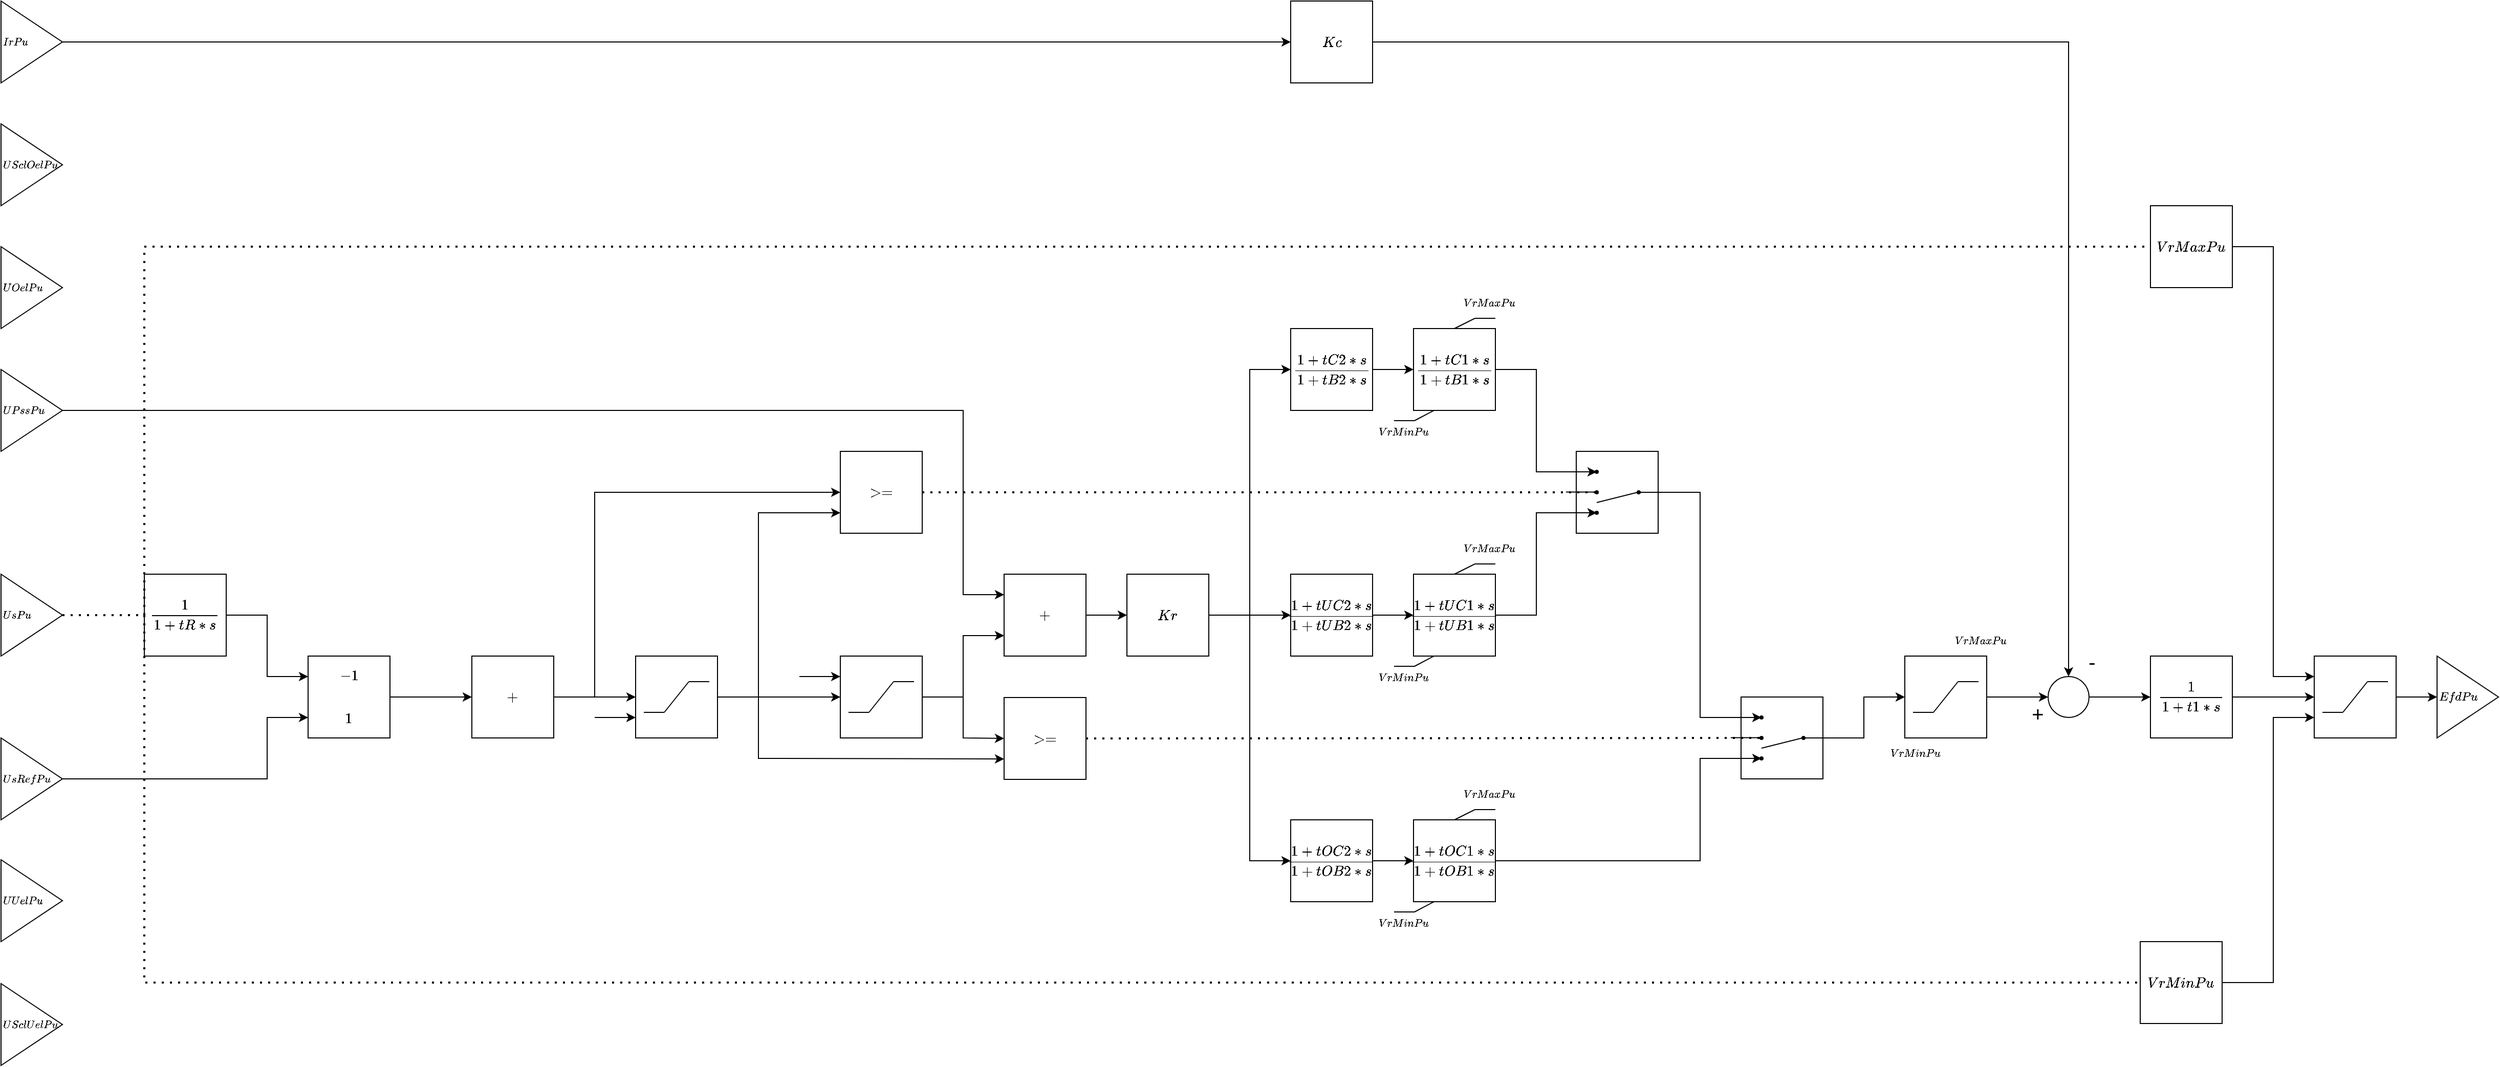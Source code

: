 <mxfile version="24.1.0" type="device">
  <diagram name="Page-1" id="-cMVqA2Gkwa5aGeDibPs">
    <mxGraphModel dx="3385" dy="2900" grid="1" gridSize="10" guides="1" tooltips="1" connect="1" arrows="1" fold="1" page="0" pageScale="1" pageWidth="413" pageHeight="583" math="1" shadow="0">
      <root>
        <mxCell id="0" />
        <mxCell id="1" parent="0" />
        <mxCell id="GCO7xrDp6TmdYOZJOnFd-1" value="&lt;font style=&quot;font-size: 9px;&quot;&gt;$$UOelPu$$&lt;/font&gt;" style="triangle;whiteSpace=wrap;html=1;align=left;" parent="1" vertex="1">
          <mxGeometry x="-300" y="-280" width="60" height="80" as="geometry" />
        </mxCell>
        <mxCell id="GCO7xrDp6TmdYOZJOnFd-2" value="&lt;font style=&quot;font-size: 9px;&quot;&gt;$$UsPu$$&lt;/font&gt;" style="triangle;whiteSpace=wrap;html=1;align=left;" parent="1" vertex="1">
          <mxGeometry x="-300" y="40" width="60" height="80" as="geometry" />
        </mxCell>
        <mxCell id="eN8Zq5XajQ-hrPbZrUXH-5" style="edgeStyle=orthogonalEdgeStyle;rounded=0;orthogonalLoop=1;jettySize=auto;html=1;exitX=1;exitY=0.5;exitDx=0;exitDy=0;entryX=0;entryY=0.75;entryDx=0;entryDy=0;" parent="1" source="GCO7xrDp6TmdYOZJOnFd-3" target="GCO7xrDp6TmdYOZJOnFd-4" edge="1">
          <mxGeometry relative="1" as="geometry">
            <Array as="points">
              <mxPoint x="-40" y="240" />
              <mxPoint x="-40" y="180" />
            </Array>
          </mxGeometry>
        </mxCell>
        <mxCell id="GCO7xrDp6TmdYOZJOnFd-3" value="&lt;font style=&quot;font-size: 9px;&quot;&gt;$$UsRefPu$$&lt;/font&gt;" style="triangle;whiteSpace=wrap;html=1;align=left;" parent="1" vertex="1">
          <mxGeometry x="-300" y="200" width="60" height="80" as="geometry" />
        </mxCell>
        <mxCell id="eN8Zq5XajQ-hrPbZrUXH-8" value="" style="edgeStyle=orthogonalEdgeStyle;rounded=0;orthogonalLoop=1;jettySize=auto;html=1;" parent="1" source="GCO7xrDp6TmdYOZJOnFd-4" target="GCO7xrDp6TmdYOZJOnFd-120" edge="1">
          <mxGeometry relative="1" as="geometry" />
        </mxCell>
        <mxCell id="GCO7xrDp6TmdYOZJOnFd-4" value="&lt;table&gt;&lt;tbody&gt;&lt;tr&gt;&lt;td&gt;$$-1$$&lt;/td&gt;&lt;/tr&gt;&lt;tr&gt;&lt;td&gt;$$1$$&lt;/td&gt;&lt;/tr&gt;&lt;/tbody&gt;&lt;/table&gt;" style="whiteSpace=wrap;html=1;aspect=fixed;" parent="1" vertex="1">
          <mxGeometry y="120" width="80" height="80" as="geometry" />
        </mxCell>
        <mxCell id="GCO7xrDp6TmdYOZJOnFd-127" style="edgeStyle=orthogonalEdgeStyle;rounded=0;orthogonalLoop=1;jettySize=auto;html=1;exitX=0.5;exitY=1;exitDx=0;exitDy=0;" parent="1" source="GCO7xrDp6TmdYOZJOnFd-99" edge="1">
          <mxGeometry relative="1" as="geometry">
            <mxPoint x="1120.2" y="-129.8" as="targetPoint" />
          </mxGeometry>
        </mxCell>
        <mxCell id="GCO7xrDp6TmdYOZJOnFd-99" value="$$\frac{1+tC1*s}{1+tB1*s}$$" style="rounded=0;whiteSpace=wrap;html=1;" parent="1" vertex="1">
          <mxGeometry x="1080" y="-200" width="80" height="80" as="geometry" />
        </mxCell>
        <mxCell id="GCO7xrDp6TmdYOZJOnFd-110" value="" style="endArrow=none;html=1;exitX=0.5;exitY=0;exitDx=0;exitDy=0;" parent="1" source="GCO7xrDp6TmdYOZJOnFd-99" edge="1">
          <mxGeometry width="50" height="50" relative="1" as="geometry">
            <mxPoint x="1120" y="-190" as="sourcePoint" />
            <mxPoint x="1140" y="-210" as="targetPoint" />
          </mxGeometry>
        </mxCell>
        <mxCell id="GCO7xrDp6TmdYOZJOnFd-111" value="" style="endArrow=none;html=1;" parent="1" edge="1">
          <mxGeometry width="50" height="50" relative="1" as="geometry">
            <mxPoint x="1140" y="-210" as="sourcePoint" />
            <mxPoint x="1160" y="-210" as="targetPoint" />
          </mxGeometry>
        </mxCell>
        <mxCell id="GCO7xrDp6TmdYOZJOnFd-112" value="&lt;font style=&quot;font-size: 9px;&quot;&gt;$$VrMaxPu$$&lt;/font&gt;" style="text;html=1;strokeColor=none;fillColor=none;align=center;verticalAlign=middle;whiteSpace=wrap;rounded=0;fontSize=15;" parent="1" vertex="1">
          <mxGeometry x="1124" y="-240" width="60" height="30" as="geometry" />
        </mxCell>
        <mxCell id="GCO7xrDp6TmdYOZJOnFd-113" value="" style="endArrow=none;html=1;" parent="1" edge="1">
          <mxGeometry width="50" height="50" relative="1" as="geometry">
            <mxPoint x="1081" y="-110" as="sourcePoint" />
            <mxPoint x="1061" y="-110" as="targetPoint" />
          </mxGeometry>
        </mxCell>
        <mxCell id="GCO7xrDp6TmdYOZJOnFd-114" value="&lt;font style=&quot;font-size: 9px;&quot;&gt;$$VrMinPu$$&lt;/font&gt;" style="text;html=1;strokeColor=none;fillColor=none;align=center;verticalAlign=middle;whiteSpace=wrap;rounded=0;fontSize=15;" parent="1" vertex="1">
          <mxGeometry x="1040" y="-114" width="60" height="30" as="geometry" />
        </mxCell>
        <mxCell id="GCO7xrDp6TmdYOZJOnFd-115" value="" style="endArrow=none;html=1;exitX=0.5;exitY=0;exitDx=0;exitDy=0;entryX=0.25;entryY=1;entryDx=0;entryDy=0;" parent="1" target="GCO7xrDp6TmdYOZJOnFd-99" edge="1">
          <mxGeometry width="50" height="50" relative="1" as="geometry">
            <mxPoint x="1081" y="-110" as="sourcePoint" />
            <mxPoint x="1101" y="-130" as="targetPoint" />
          </mxGeometry>
        </mxCell>
        <mxCell id="RFu0Am9u5nQgDgnjEsIO-2" value="" style="edgeStyle=orthogonalEdgeStyle;rounded=0;orthogonalLoop=1;jettySize=auto;html=1;" edge="1" parent="1" source="GCO7xrDp6TmdYOZJOnFd-120" target="hHR6AVDcYujb22-yYQ_T-5">
          <mxGeometry relative="1" as="geometry" />
        </mxCell>
        <mxCell id="GCO7xrDp6TmdYOZJOnFd-120" value="&lt;table style=&quot;&quot;&gt;&lt;tbody&gt;&lt;tr&gt;&lt;td&gt;&lt;font style=&quot;font-size: 12px;&quot;&gt;$$+$$&lt;/font&gt;&lt;/td&gt;&lt;/tr&gt;&lt;/tbody&gt;&lt;/table&gt;" style="whiteSpace=wrap;html=1;aspect=fixed;" parent="1" vertex="1">
          <mxGeometry x="160" y="120" width="80" height="80" as="geometry" />
        </mxCell>
        <mxCell id="pcb0Rrb9AqgbB0oOaPCg-23" value="&lt;font style=&quot;font-size: 10px;&quot;&gt;$$EfdPu$$&lt;/font&gt;" style="triangle;whiteSpace=wrap;html=1;align=left;" parent="1" vertex="1">
          <mxGeometry x="2080" y="120" width="60" height="80" as="geometry" />
        </mxCell>
        <mxCell id="eN8Zq5XajQ-hrPbZrUXH-3" value="$$\frac{1}{1+tR*s}$$" style="whiteSpace=wrap;html=1;aspect=fixed;" parent="1" vertex="1">
          <mxGeometry x="-160" y="40" width="80" height="80" as="geometry" />
        </mxCell>
        <mxCell id="eN8Zq5XajQ-hrPbZrUXH-10" value="&lt;font style=&quot;font-size: 9px;&quot;&gt;$$UUelPu$$&lt;/font&gt;" style="triangle;whiteSpace=wrap;html=1;align=left;" parent="1" vertex="1">
          <mxGeometry x="-300" y="319" width="60" height="80" as="geometry" />
        </mxCell>
        <mxCell id="eN8Zq5XajQ-hrPbZrUXH-11" value="&lt;font style=&quot;font-size: 9px;&quot;&gt;$$UPssPu$$&lt;/font&gt;" style="triangle;whiteSpace=wrap;html=1;align=left;" parent="1" vertex="1">
          <mxGeometry x="-300" y="-160" width="60" height="80" as="geometry" />
        </mxCell>
        <mxCell id="RFu0Am9u5nQgDgnjEsIO-71" style="edgeStyle=orthogonalEdgeStyle;rounded=0;orthogonalLoop=1;jettySize=auto;html=1;exitX=1;exitY=0.5;exitDx=0;exitDy=0;entryX=0;entryY=0.5;entryDx=0;entryDy=0;" edge="1" parent="1" source="eN8Zq5XajQ-hrPbZrUXH-25" target="RFu0Am9u5nQgDgnjEsIO-1">
          <mxGeometry relative="1" as="geometry">
            <mxPoint x="1770" y="160" as="targetPoint" />
          </mxGeometry>
        </mxCell>
        <mxCell id="eN8Zq5XajQ-hrPbZrUXH-25" value="" style="ellipse;whiteSpace=wrap;html=1;aspect=fixed;" parent="1" vertex="1">
          <mxGeometry x="1700" y="140" width="40" height="40" as="geometry" />
        </mxCell>
        <mxCell id="eN8Zq5XajQ-hrPbZrUXH-26" value="+" style="text;html=1;strokeColor=none;fillColor=none;align=center;verticalAlign=middle;whiteSpace=wrap;rounded=0;fontSize=20;" parent="1" vertex="1">
          <mxGeometry x="1660" y="160.5" width="60" height="31" as="geometry" />
        </mxCell>
        <mxCell id="eN8Zq5XajQ-hrPbZrUXH-27" value="-" style="text;html=1;strokeColor=none;fillColor=none;align=center;verticalAlign=middle;whiteSpace=wrap;rounded=0;fontSize=20;" parent="1" vertex="1">
          <mxGeometry x="1713" y="110" width="60" height="30" as="geometry" />
        </mxCell>
        <mxCell id="t_mE9f2brvJdx7QCc9mF-1" value="" style="endArrow=classic;html=1;rounded=0;exitX=1;exitY=0.5;exitDx=0;exitDy=0;entryX=0;entryY=0.25;entryDx=0;entryDy=0;" parent="1" source="eN8Zq5XajQ-hrPbZrUXH-3" target="GCO7xrDp6TmdYOZJOnFd-4" edge="1">
          <mxGeometry width="50" height="50" relative="1" as="geometry">
            <mxPoint x="-50" y="80" as="sourcePoint" />
            <mxPoint y="30" as="targetPoint" />
            <Array as="points">
              <mxPoint x="-40" y="80" />
              <mxPoint x="-40" y="140" />
            </Array>
          </mxGeometry>
        </mxCell>
        <mxCell id="RFu0Am9u5nQgDgnjEsIO-9" value="" style="edgeStyle=orthogonalEdgeStyle;rounded=0;orthogonalLoop=1;jettySize=auto;html=1;" edge="1" parent="1" source="hHR6AVDcYujb22-yYQ_T-5" target="RFu0Am9u5nQgDgnjEsIO-3">
          <mxGeometry relative="1" as="geometry" />
        </mxCell>
        <mxCell id="hHR6AVDcYujb22-yYQ_T-5" value="" style="whiteSpace=wrap;html=1;aspect=fixed;" parent="1" vertex="1">
          <mxGeometry x="320" y="120" width="80" height="80" as="geometry" />
        </mxCell>
        <mxCell id="hHR6AVDcYujb22-yYQ_T-7" value="" style="endArrow=none;html=1;" parent="1" edge="1">
          <mxGeometry width="50" height="50" relative="1" as="geometry">
            <mxPoint x="348" y="175" as="sourcePoint" />
            <mxPoint x="372" y="145" as="targetPoint" />
          </mxGeometry>
        </mxCell>
        <mxCell id="hHR6AVDcYujb22-yYQ_T-8" value="" style="endArrow=none;html=1;" parent="1" edge="1">
          <mxGeometry width="50" height="50" relative="1" as="geometry">
            <mxPoint x="372" y="145" as="sourcePoint" />
            <mxPoint x="392" y="145" as="targetPoint" />
          </mxGeometry>
        </mxCell>
        <mxCell id="hHR6AVDcYujb22-yYQ_T-9" value="" style="endArrow=none;html=1;" parent="1" edge="1">
          <mxGeometry width="50" height="50" relative="1" as="geometry">
            <mxPoint x="348" y="175" as="sourcePoint" />
            <mxPoint x="328" y="175" as="targetPoint" />
          </mxGeometry>
        </mxCell>
        <mxCell id="hHR6AVDcYujb22-yYQ_T-10" value="" style="endArrow=classic;html=1;entryX=0;entryY=0.5;entryDx=0;entryDy=0;" parent="1" edge="1">
          <mxGeometry width="50" height="50" relative="1" as="geometry">
            <mxPoint x="280" y="180" as="sourcePoint" />
            <mxPoint x="320.0" y="180" as="targetPoint" />
          </mxGeometry>
        </mxCell>
        <mxCell id="5HqrGk9MGbXyAHrSEdPO-36" value="$$VrMaxPu$$" style="rounded=0;whiteSpace=wrap;html=1;" parent="1" vertex="1">
          <mxGeometry x="1800" y="-320" width="80" height="80" as="geometry" />
        </mxCell>
        <mxCell id="yuVk0EhnXVRBRO2mFo1Z-7" value="&lt;font style=&quot;font-size: 9px;&quot;&gt;$$IrPu$$&lt;/font&gt;" style="triangle;whiteSpace=wrap;html=1;align=left;" parent="1" vertex="1">
          <mxGeometry x="-300" y="-520" width="60" height="80" as="geometry" />
        </mxCell>
        <mxCell id="Ko5TodTb07DRkb56tdF9-3" value="" style="whiteSpace=wrap;html=1;aspect=fixed;" parent="1" vertex="1">
          <mxGeometry x="1560" y="120" width="80" height="80" as="geometry" />
        </mxCell>
        <mxCell id="Ko5TodTb07DRkb56tdF9-4" value="" style="endArrow=none;html=1;" parent="1" edge="1">
          <mxGeometry width="50" height="50" relative="1" as="geometry">
            <mxPoint x="1588" y="175" as="sourcePoint" />
            <mxPoint x="1612" y="145" as="targetPoint" />
          </mxGeometry>
        </mxCell>
        <mxCell id="Ko5TodTb07DRkb56tdF9-5" value="" style="endArrow=none;html=1;" parent="1" edge="1">
          <mxGeometry width="50" height="50" relative="1" as="geometry">
            <mxPoint x="1612" y="145" as="sourcePoint" />
            <mxPoint x="1632" y="145" as="targetPoint" />
          </mxGeometry>
        </mxCell>
        <mxCell id="Ko5TodTb07DRkb56tdF9-6" value="&lt;font style=&quot;font-size: 9px;&quot;&gt;$$VrMaxPu$$&lt;/font&gt;" style="text;html=1;strokeColor=none;fillColor=none;align=center;verticalAlign=middle;whiteSpace=wrap;rounded=0;fontSize=15;" parent="1" vertex="1">
          <mxGeometry x="1604" y="90" width="60" height="30" as="geometry" />
        </mxCell>
        <mxCell id="Ko5TodTb07DRkb56tdF9-7" value="" style="endArrow=none;html=1;" parent="1" edge="1">
          <mxGeometry width="50" height="50" relative="1" as="geometry">
            <mxPoint x="1588" y="175" as="sourcePoint" />
            <mxPoint x="1568" y="175" as="targetPoint" />
          </mxGeometry>
        </mxCell>
        <mxCell id="Ko5TodTb07DRkb56tdF9-8" value="&lt;font style=&quot;font-size: 9px;&quot;&gt;$$VrMinPu$$&lt;/font&gt;" style="text;html=1;strokeColor=none;fillColor=none;align=center;verticalAlign=middle;whiteSpace=wrap;rounded=0;fontSize=15;" parent="1" vertex="1">
          <mxGeometry x="1540" y="200" width="60" height="30" as="geometry" />
        </mxCell>
        <mxCell id="Ko5TodTb07DRkb56tdF9-10" value="$$&amp;gt;=$$" style="whiteSpace=wrap;html=1;aspect=fixed;" parent="1" vertex="1">
          <mxGeometry x="520" y="-80" width="80" height="80" as="geometry" />
        </mxCell>
        <mxCell id="RFu0Am9u5nQgDgnjEsIO-60" value="" style="edgeStyle=orthogonalEdgeStyle;rounded=0;orthogonalLoop=1;jettySize=auto;html=1;" edge="1" parent="1" source="Ko5TodTb07DRkb56tdF9-11" target="GCO7xrDp6TmdYOZJOnFd-99">
          <mxGeometry relative="1" as="geometry" />
        </mxCell>
        <mxCell id="Ko5TodTb07DRkb56tdF9-11" value="$$\frac{1+tC2*s}{1+tB2*s}$$" style="whiteSpace=wrap;html=1;aspect=fixed;" parent="1" vertex="1">
          <mxGeometry x="960" y="-200" width="80" height="80" as="geometry" />
        </mxCell>
        <mxCell id="Ko5TodTb07DRkb56tdF9-25" value="" style="edgeStyle=orthogonalEdgeStyle;rounded=0;orthogonalLoop=1;jettySize=auto;html=1;" parent="1" source="Ko5TodTb07DRkb56tdF9-18" target="pcb0Rrb9AqgbB0oOaPCg-23" edge="1">
          <mxGeometry relative="1" as="geometry" />
        </mxCell>
        <mxCell id="Ko5TodTb07DRkb56tdF9-18" value="" style="whiteSpace=wrap;html=1;aspect=fixed;" parent="1" vertex="1">
          <mxGeometry x="1960" y="120" width="80" height="80" as="geometry" />
        </mxCell>
        <mxCell id="Ko5TodTb07DRkb56tdF9-19" value="" style="endArrow=none;html=1;" parent="1" edge="1">
          <mxGeometry width="50" height="50" relative="1" as="geometry">
            <mxPoint x="1988" y="175" as="sourcePoint" />
            <mxPoint x="2012" y="145" as="targetPoint" />
          </mxGeometry>
        </mxCell>
        <mxCell id="Ko5TodTb07DRkb56tdF9-20" value="" style="endArrow=none;html=1;" parent="1" edge="1">
          <mxGeometry width="50" height="50" relative="1" as="geometry">
            <mxPoint x="2012" y="145" as="sourcePoint" />
            <mxPoint x="2032" y="145" as="targetPoint" />
          </mxGeometry>
        </mxCell>
        <mxCell id="Ko5TodTb07DRkb56tdF9-21" value="" style="endArrow=none;html=1;" parent="1" edge="1">
          <mxGeometry width="50" height="50" relative="1" as="geometry">
            <mxPoint x="1988" y="175" as="sourcePoint" />
            <mxPoint x="1968" y="175" as="targetPoint" />
          </mxGeometry>
        </mxCell>
        <mxCell id="Ko5TodTb07DRkb56tdF9-36" value="$$VrMinPu$$" style="rounded=0;whiteSpace=wrap;html=1;" parent="1" vertex="1">
          <mxGeometry x="1790" y="399" width="80" height="80" as="geometry" />
        </mxCell>
        <mxCell id="Ko5TodTb07DRkb56tdF9-37" value="$$Kc$$" style="rounded=0;whiteSpace=wrap;html=1;" parent="1" vertex="1">
          <mxGeometry x="960" y="-520" width="80" height="80" as="geometry" />
        </mxCell>
        <mxCell id="Ko5TodTb07DRkb56tdF9-38" value="" style="endArrow=none;dashed=1;html=1;dashPattern=1 3;strokeWidth=2;rounded=0;exitX=1;exitY=0.5;exitDx=0;exitDy=0;entryX=0;entryY=0.5;entryDx=0;entryDy=0;" parent="1" source="GCO7xrDp6TmdYOZJOnFd-2" target="eN8Zq5XajQ-hrPbZrUXH-3" edge="1">
          <mxGeometry width="50" height="50" relative="1" as="geometry">
            <mxPoint x="140" y="-60" as="sourcePoint" />
            <mxPoint x="190" y="-110" as="targetPoint" />
          </mxGeometry>
        </mxCell>
        <mxCell id="Ko5TodTb07DRkb56tdF9-39" value="" style="endArrow=none;dashed=1;html=1;dashPattern=1 3;strokeWidth=2;rounded=0;exitX=1;exitY=0.5;exitDx=0;exitDy=0;entryX=0;entryY=0.5;entryDx=0;entryDy=0;" parent="1" source="GCO7xrDp6TmdYOZJOnFd-2" target="Ko5TodTb07DRkb56tdF9-36" edge="1">
          <mxGeometry width="50" height="50" relative="1" as="geometry">
            <mxPoint x="180" y="-60" as="sourcePoint" />
            <mxPoint x="230" y="-110" as="targetPoint" />
            <Array as="points">
              <mxPoint x="-160" y="80" />
              <mxPoint x="-160" y="439" />
            </Array>
          </mxGeometry>
        </mxCell>
        <mxCell id="Ko5TodTb07DRkb56tdF9-40" value="" style="endArrow=none;dashed=1;html=1;dashPattern=1 3;strokeWidth=2;rounded=0;exitX=1;exitY=0.5;exitDx=0;exitDy=0;entryX=0;entryY=0.5;entryDx=0;entryDy=0;" parent="1" source="GCO7xrDp6TmdYOZJOnFd-2" target="5HqrGk9MGbXyAHrSEdPO-36" edge="1">
          <mxGeometry width="50" height="50" relative="1" as="geometry">
            <mxPoint x="-50" y="220" as="sourcePoint" />
            <mxPoint x="550" y="10" as="targetPoint" />
            <Array as="points">
              <mxPoint x="-160" y="80" />
              <mxPoint x="-160" y="-280" />
            </Array>
          </mxGeometry>
        </mxCell>
        <mxCell id="Ko5TodTb07DRkb56tdF9-51" value="" style="endArrow=classic;html=1;rounded=0;exitX=1;exitY=0.5;exitDx=0;exitDy=0;entryX=0;entryY=0.5;entryDx=0;entryDy=0;" parent="1" source="yuVk0EhnXVRBRO2mFo1Z-7" target="Ko5TodTb07DRkb56tdF9-37" edge="1">
          <mxGeometry width="50" height="50" relative="1" as="geometry">
            <mxPoint x="310" y="40" as="sourcePoint" />
            <mxPoint x="720" y="-180" as="targetPoint" />
            <Array as="points" />
          </mxGeometry>
        </mxCell>
        <mxCell id="Ko5TodTb07DRkb56tdF9-54" value="" style="endArrow=classic;html=1;rounded=0;exitX=1;exitY=0.5;exitDx=0;exitDy=0;entryX=0.5;entryY=0;entryDx=0;entryDy=0;" parent="1" source="Ko5TodTb07DRkb56tdF9-37" target="eN8Zq5XajQ-hrPbZrUXH-25" edge="1">
          <mxGeometry width="50" height="50" relative="1" as="geometry">
            <mxPoint x="690" y="40" as="sourcePoint" />
            <mxPoint x="740" y="-10" as="targetPoint" />
            <Array as="points">
              <mxPoint x="1720" y="-480" />
            </Array>
          </mxGeometry>
        </mxCell>
        <mxCell id="Ko5TodTb07DRkb56tdF9-57" value="" style="endArrow=classic;html=1;rounded=0;exitX=1;exitY=0.5;exitDx=0;exitDy=0;entryX=0;entryY=0.25;entryDx=0;entryDy=0;" parent="1" source="5HqrGk9MGbXyAHrSEdPO-36" target="Ko5TodTb07DRkb56tdF9-18" edge="1">
          <mxGeometry width="50" height="50" relative="1" as="geometry">
            <mxPoint x="1190" y="40" as="sourcePoint" />
            <mxPoint x="1760" y="-140" as="targetPoint" />
            <Array as="points">
              <mxPoint x="1920" y="-280" />
              <mxPoint x="1920" y="140" />
            </Array>
          </mxGeometry>
        </mxCell>
        <mxCell id="Ko5TodTb07DRkb56tdF9-59" value="" style="endArrow=classic;html=1;rounded=0;exitX=1;exitY=0.5;exitDx=0;exitDy=0;entryX=0;entryY=0.75;entryDx=0;entryDy=0;" parent="1" source="Ko5TodTb07DRkb56tdF9-36" target="Ko5TodTb07DRkb56tdF9-18" edge="1">
          <mxGeometry width="50" height="50" relative="1" as="geometry">
            <mxPoint x="1830" y="40" as="sourcePoint" />
            <mxPoint x="1880" y="-10" as="targetPoint" />
            <Array as="points">
              <mxPoint x="1920" y="439" />
              <mxPoint x="1920" y="180" />
            </Array>
          </mxGeometry>
        </mxCell>
        <mxCell id="zIcmA1sIpYeBf_Q3gmNu-1" value="&lt;font style=&quot;font-size: 9px;&quot;&gt;$$USclUelPu$$&lt;/font&gt;" style="triangle;whiteSpace=wrap;html=1;align=left;" parent="1" vertex="1">
          <mxGeometry x="-300" y="440" width="60" height="80" as="geometry" />
        </mxCell>
        <mxCell id="zIcmA1sIpYeBf_Q3gmNu-2" value="&lt;font style=&quot;font-size: 9px;&quot;&gt;$$USclOelPu$$&lt;/font&gt;" style="triangle;whiteSpace=wrap;html=1;align=left;" parent="1" vertex="1">
          <mxGeometry x="-300" y="-400" width="60" height="80" as="geometry" />
        </mxCell>
        <mxCell id="RFu0Am9u5nQgDgnjEsIO-15" value="" style="edgeStyle=orthogonalEdgeStyle;rounded=0;orthogonalLoop=1;jettySize=auto;html=1;" edge="1" parent="1" source="RFu0Am9u5nQgDgnjEsIO-1" target="Ko5TodTb07DRkb56tdF9-18">
          <mxGeometry relative="1" as="geometry" />
        </mxCell>
        <mxCell id="RFu0Am9u5nQgDgnjEsIO-1" value="$$\frac{1}{1+t1*s}$$" style="rounded=0;whiteSpace=wrap;html=1;" vertex="1" parent="1">
          <mxGeometry x="1800" y="120" width="80" height="80" as="geometry" />
        </mxCell>
        <mxCell id="RFu0Am9u5nQgDgnjEsIO-3" value="" style="whiteSpace=wrap;html=1;aspect=fixed;" vertex="1" parent="1">
          <mxGeometry x="520" y="120" width="80" height="80" as="geometry" />
        </mxCell>
        <mxCell id="RFu0Am9u5nQgDgnjEsIO-4" value="" style="endArrow=none;html=1;" edge="1" parent="1">
          <mxGeometry width="50" height="50" relative="1" as="geometry">
            <mxPoint x="548" y="175" as="sourcePoint" />
            <mxPoint x="572" y="145" as="targetPoint" />
          </mxGeometry>
        </mxCell>
        <mxCell id="RFu0Am9u5nQgDgnjEsIO-5" value="" style="endArrow=none;html=1;" edge="1" parent="1">
          <mxGeometry width="50" height="50" relative="1" as="geometry">
            <mxPoint x="572" y="145" as="sourcePoint" />
            <mxPoint x="592" y="145" as="targetPoint" />
          </mxGeometry>
        </mxCell>
        <mxCell id="RFu0Am9u5nQgDgnjEsIO-6" value="" style="endArrow=none;html=1;" edge="1" parent="1">
          <mxGeometry width="50" height="50" relative="1" as="geometry">
            <mxPoint x="548" y="175" as="sourcePoint" />
            <mxPoint x="528" y="175" as="targetPoint" />
          </mxGeometry>
        </mxCell>
        <mxCell id="RFu0Am9u5nQgDgnjEsIO-8" value="" style="endArrow=classic;html=1;entryX=0;entryY=0.5;entryDx=0;entryDy=0;" edge="1" parent="1">
          <mxGeometry width="50" height="50" relative="1" as="geometry">
            <mxPoint x="480" y="140" as="sourcePoint" />
            <mxPoint x="520.0" y="140" as="targetPoint" />
          </mxGeometry>
        </mxCell>
        <mxCell id="RFu0Am9u5nQgDgnjEsIO-14" value="" style="edgeStyle=orthogonalEdgeStyle;rounded=0;orthogonalLoop=1;jettySize=auto;html=1;" edge="1" parent="1" source="RFu0Am9u5nQgDgnjEsIO-10" target="RFu0Am9u5nQgDgnjEsIO-11">
          <mxGeometry relative="1" as="geometry" />
        </mxCell>
        <mxCell id="RFu0Am9u5nQgDgnjEsIO-10" value="&lt;table style=&quot;&quot;&gt;&lt;tbody&gt;&lt;tr&gt;&lt;td&gt;&lt;font style=&quot;font-size: 12px;&quot;&gt;$$+$$&lt;/font&gt;&lt;/td&gt;&lt;/tr&gt;&lt;/tbody&gt;&lt;/table&gt;" style="whiteSpace=wrap;html=1;aspect=fixed;" vertex="1" parent="1">
          <mxGeometry x="680" y="40" width="80" height="80" as="geometry" />
        </mxCell>
        <mxCell id="RFu0Am9u5nQgDgnjEsIO-11" value="$$Kr$$" style="rounded=0;whiteSpace=wrap;html=1;" vertex="1" parent="1">
          <mxGeometry x="800" y="40" width="80" height="80" as="geometry" />
        </mxCell>
        <mxCell id="RFu0Am9u5nQgDgnjEsIO-12" value="" style="endArrow=classic;html=1;rounded=0;exitX=1;exitY=0.5;exitDx=0;exitDy=0;entryX=0;entryY=0.25;entryDx=0;entryDy=0;" edge="1" parent="1" source="eN8Zq5XajQ-hrPbZrUXH-11" target="RFu0Am9u5nQgDgnjEsIO-10">
          <mxGeometry width="50" height="50" relative="1" as="geometry">
            <mxPoint x="150" y="10" as="sourcePoint" />
            <mxPoint x="200" y="-40" as="targetPoint" />
            <Array as="points">
              <mxPoint x="640" y="-120" />
              <mxPoint x="640" y="60" />
            </Array>
          </mxGeometry>
        </mxCell>
        <mxCell id="RFu0Am9u5nQgDgnjEsIO-13" value="" style="endArrow=classic;html=1;rounded=0;exitX=1;exitY=0.5;exitDx=0;exitDy=0;entryX=0;entryY=0.75;entryDx=0;entryDy=0;" edge="1" parent="1" source="RFu0Am9u5nQgDgnjEsIO-3" target="RFu0Am9u5nQgDgnjEsIO-10">
          <mxGeometry width="50" height="50" relative="1" as="geometry">
            <mxPoint x="150" y="10" as="sourcePoint" />
            <mxPoint x="200" y="-40" as="targetPoint" />
            <Array as="points">
              <mxPoint x="640" y="160" />
              <mxPoint x="640" y="100" />
            </Array>
          </mxGeometry>
        </mxCell>
        <mxCell id="RFu0Am9u5nQgDgnjEsIO-16" style="edgeStyle=orthogonalEdgeStyle;rounded=0;orthogonalLoop=1;jettySize=auto;html=1;exitX=0.5;exitY=1;exitDx=0;exitDy=0;" edge="1" parent="1" source="RFu0Am9u5nQgDgnjEsIO-17">
          <mxGeometry relative="1" as="geometry">
            <mxPoint x="1120.2" y="110.2" as="targetPoint" />
          </mxGeometry>
        </mxCell>
        <mxCell id="RFu0Am9u5nQgDgnjEsIO-17" value="$$\frac{1+tUC1*s}{1+tUB1*s}$$" style="rounded=0;whiteSpace=wrap;html=1;" vertex="1" parent="1">
          <mxGeometry x="1080" y="40" width="80" height="80" as="geometry" />
        </mxCell>
        <mxCell id="RFu0Am9u5nQgDgnjEsIO-18" value="" style="endArrow=none;html=1;exitX=0.5;exitY=0;exitDx=0;exitDy=0;" edge="1" parent="1" source="RFu0Am9u5nQgDgnjEsIO-17">
          <mxGeometry width="50" height="50" relative="1" as="geometry">
            <mxPoint x="1120" y="50" as="sourcePoint" />
            <mxPoint x="1140" y="30" as="targetPoint" />
          </mxGeometry>
        </mxCell>
        <mxCell id="RFu0Am9u5nQgDgnjEsIO-19" value="" style="endArrow=none;html=1;" edge="1" parent="1">
          <mxGeometry width="50" height="50" relative="1" as="geometry">
            <mxPoint x="1140" y="30" as="sourcePoint" />
            <mxPoint x="1160" y="30" as="targetPoint" />
          </mxGeometry>
        </mxCell>
        <mxCell id="RFu0Am9u5nQgDgnjEsIO-20" value="&lt;font style=&quot;font-size: 9px;&quot;&gt;$$VrMaxPu$$&lt;/font&gt;" style="text;html=1;strokeColor=none;fillColor=none;align=center;verticalAlign=middle;whiteSpace=wrap;rounded=0;fontSize=15;" vertex="1" parent="1">
          <mxGeometry x="1124" width="60" height="30" as="geometry" />
        </mxCell>
        <mxCell id="RFu0Am9u5nQgDgnjEsIO-21" value="" style="endArrow=none;html=1;" edge="1" parent="1">
          <mxGeometry width="50" height="50" relative="1" as="geometry">
            <mxPoint x="1081" y="130" as="sourcePoint" />
            <mxPoint x="1061" y="130" as="targetPoint" />
          </mxGeometry>
        </mxCell>
        <mxCell id="RFu0Am9u5nQgDgnjEsIO-22" value="&lt;font style=&quot;font-size: 9px;&quot;&gt;$$VrMinPu$$&lt;/font&gt;" style="text;html=1;strokeColor=none;fillColor=none;align=center;verticalAlign=middle;whiteSpace=wrap;rounded=0;fontSize=15;" vertex="1" parent="1">
          <mxGeometry x="1040" y="126" width="60" height="30" as="geometry" />
        </mxCell>
        <mxCell id="RFu0Am9u5nQgDgnjEsIO-23" value="" style="endArrow=none;html=1;exitX=0.5;exitY=0;exitDx=0;exitDy=0;entryX=0.25;entryY=1;entryDx=0;entryDy=0;" edge="1" parent="1" target="RFu0Am9u5nQgDgnjEsIO-17">
          <mxGeometry width="50" height="50" relative="1" as="geometry">
            <mxPoint x="1081" y="130" as="sourcePoint" />
            <mxPoint x="1101" y="110" as="targetPoint" />
          </mxGeometry>
        </mxCell>
        <mxCell id="RFu0Am9u5nQgDgnjEsIO-61" value="" style="edgeStyle=orthogonalEdgeStyle;rounded=0;orthogonalLoop=1;jettySize=auto;html=1;" edge="1" parent="1" source="RFu0Am9u5nQgDgnjEsIO-24" target="RFu0Am9u5nQgDgnjEsIO-17">
          <mxGeometry relative="1" as="geometry" />
        </mxCell>
        <mxCell id="RFu0Am9u5nQgDgnjEsIO-24" value="$$\frac{1+tUC2*s}{1+tUB2*s}$$" style="whiteSpace=wrap;html=1;aspect=fixed;" vertex="1" parent="1">
          <mxGeometry x="960" y="40" width="80" height="80" as="geometry" />
        </mxCell>
        <mxCell id="RFu0Am9u5nQgDgnjEsIO-25" style="edgeStyle=orthogonalEdgeStyle;rounded=0;orthogonalLoop=1;jettySize=auto;html=1;exitX=0.5;exitY=1;exitDx=0;exitDy=0;" edge="1" parent="1" source="RFu0Am9u5nQgDgnjEsIO-26">
          <mxGeometry relative="1" as="geometry">
            <mxPoint x="1120.2" y="350.2" as="targetPoint" />
          </mxGeometry>
        </mxCell>
        <mxCell id="RFu0Am9u5nQgDgnjEsIO-26" value="$$\frac{1+tOC1*s}{1+tOB1*s}$$" style="rounded=0;whiteSpace=wrap;html=1;" vertex="1" parent="1">
          <mxGeometry x="1080" y="280" width="80" height="80" as="geometry" />
        </mxCell>
        <mxCell id="RFu0Am9u5nQgDgnjEsIO-27" value="" style="endArrow=none;html=1;exitX=0.5;exitY=0;exitDx=0;exitDy=0;" edge="1" parent="1" source="RFu0Am9u5nQgDgnjEsIO-26">
          <mxGeometry width="50" height="50" relative="1" as="geometry">
            <mxPoint x="1120" y="290" as="sourcePoint" />
            <mxPoint x="1140" y="270" as="targetPoint" />
          </mxGeometry>
        </mxCell>
        <mxCell id="RFu0Am9u5nQgDgnjEsIO-28" value="" style="endArrow=none;html=1;" edge="1" parent="1">
          <mxGeometry width="50" height="50" relative="1" as="geometry">
            <mxPoint x="1140" y="270" as="sourcePoint" />
            <mxPoint x="1160" y="270" as="targetPoint" />
          </mxGeometry>
        </mxCell>
        <mxCell id="RFu0Am9u5nQgDgnjEsIO-29" value="&lt;font style=&quot;font-size: 9px;&quot;&gt;$$VrMaxPu$$&lt;/font&gt;" style="text;html=1;strokeColor=none;fillColor=none;align=center;verticalAlign=middle;whiteSpace=wrap;rounded=0;fontSize=15;" vertex="1" parent="1">
          <mxGeometry x="1124" y="240" width="60" height="30" as="geometry" />
        </mxCell>
        <mxCell id="RFu0Am9u5nQgDgnjEsIO-30" value="" style="endArrow=none;html=1;" edge="1" parent="1">
          <mxGeometry width="50" height="50" relative="1" as="geometry">
            <mxPoint x="1081" y="370" as="sourcePoint" />
            <mxPoint x="1061" y="370" as="targetPoint" />
          </mxGeometry>
        </mxCell>
        <mxCell id="RFu0Am9u5nQgDgnjEsIO-31" value="&lt;font style=&quot;font-size: 9px;&quot;&gt;$$VrMinPu$$&lt;/font&gt;" style="text;html=1;strokeColor=none;fillColor=none;align=center;verticalAlign=middle;whiteSpace=wrap;rounded=0;fontSize=15;" vertex="1" parent="1">
          <mxGeometry x="1040" y="366" width="60" height="30" as="geometry" />
        </mxCell>
        <mxCell id="RFu0Am9u5nQgDgnjEsIO-32" value="" style="endArrow=none;html=1;exitX=0.5;exitY=0;exitDx=0;exitDy=0;entryX=0.25;entryY=1;entryDx=0;entryDy=0;" edge="1" parent="1" target="RFu0Am9u5nQgDgnjEsIO-26">
          <mxGeometry width="50" height="50" relative="1" as="geometry">
            <mxPoint x="1081" y="370" as="sourcePoint" />
            <mxPoint x="1101" y="350" as="targetPoint" />
          </mxGeometry>
        </mxCell>
        <mxCell id="RFu0Am9u5nQgDgnjEsIO-62" value="" style="edgeStyle=orthogonalEdgeStyle;rounded=0;orthogonalLoop=1;jettySize=auto;html=1;" edge="1" parent="1" source="RFu0Am9u5nQgDgnjEsIO-33" target="RFu0Am9u5nQgDgnjEsIO-26">
          <mxGeometry relative="1" as="geometry" />
        </mxCell>
        <mxCell id="RFu0Am9u5nQgDgnjEsIO-33" value="$$\frac{1+tOC2*s}{1+tOB2*s}$$" style="whiteSpace=wrap;html=1;aspect=fixed;" vertex="1" parent="1">
          <mxGeometry x="960" y="280" width="80" height="80" as="geometry" />
        </mxCell>
        <mxCell id="RFu0Am9u5nQgDgnjEsIO-34" value="" style="whiteSpace=wrap;html=1;aspect=fixed;fontStyle=1" vertex="1" parent="1">
          <mxGeometry x="1239" y="-80" width="80" height="80" as="geometry" />
        </mxCell>
        <mxCell id="RFu0Am9u5nQgDgnjEsIO-35" value="" style="endArrow=none;html=1;startArrow=none;fontStyle=1" edge="1" parent="1" source="RFu0Am9u5nQgDgnjEsIO-43">
          <mxGeometry width="50" height="50" relative="1" as="geometry">
            <mxPoint x="1299" y="-40" as="sourcePoint" />
            <mxPoint x="1319" y="-40" as="targetPoint" />
          </mxGeometry>
        </mxCell>
        <mxCell id="RFu0Am9u5nQgDgnjEsIO-36" value="" style="endArrow=none;html=1;fontStyle=1" edge="1" parent="1">
          <mxGeometry width="50" height="50" relative="1" as="geometry">
            <mxPoint x="1230" y="-60" as="sourcePoint" />
            <mxPoint x="1260" y="-60" as="targetPoint" />
          </mxGeometry>
        </mxCell>
        <mxCell id="RFu0Am9u5nQgDgnjEsIO-37" value="" style="endArrow=none;html=1;fontStyle=1" edge="1" parent="1">
          <mxGeometry width="50" height="50" relative="1" as="geometry">
            <mxPoint x="1229" y="-40.2" as="sourcePoint" />
            <mxPoint x="1259" y="-40.2" as="targetPoint" />
          </mxGeometry>
        </mxCell>
        <mxCell id="RFu0Am9u5nQgDgnjEsIO-38" value="" style="endArrow=none;html=1;fontStyle=1" edge="1" parent="1">
          <mxGeometry width="50" height="50" relative="1" as="geometry">
            <mxPoint x="1229" y="-20" as="sourcePoint" />
            <mxPoint x="1259" y="-20" as="targetPoint" />
          </mxGeometry>
        </mxCell>
        <mxCell id="RFu0Am9u5nQgDgnjEsIO-39" value="" style="shape=waypoint;sketch=0;fillStyle=solid;size=4;pointerEvents=1;points=[];fillColor=none;resizable=0;rotatable=0;perimeter=centerPerimeter;snapToPoint=1;fontStyle=1" vertex="1" parent="1">
          <mxGeometry x="1249" y="-70" width="20" height="20" as="geometry" />
        </mxCell>
        <mxCell id="RFu0Am9u5nQgDgnjEsIO-40" value="" style="shape=waypoint;sketch=0;fillStyle=solid;size=4;pointerEvents=1;points=[];fillColor=none;resizable=0;rotatable=0;perimeter=centerPerimeter;snapToPoint=1;fontStyle=1" vertex="1" parent="1">
          <mxGeometry x="1249" y="-50" width="20" height="20" as="geometry" />
        </mxCell>
        <mxCell id="RFu0Am9u5nQgDgnjEsIO-41" value="" style="shape=waypoint;sketch=0;fillStyle=solid;size=4;pointerEvents=1;points=[];fillColor=none;resizable=0;rotatable=0;perimeter=centerPerimeter;snapToPoint=1;fontStyle=1" vertex="1" parent="1">
          <mxGeometry x="1249" y="-30" width="20" height="20" as="geometry" />
        </mxCell>
        <mxCell id="RFu0Am9u5nQgDgnjEsIO-42" value="" style="endArrow=none;html=1;fontStyle=1" edge="1" parent="1" target="RFu0Am9u5nQgDgnjEsIO-43">
          <mxGeometry width="50" height="50" relative="1" as="geometry">
            <mxPoint x="1299" y="-40" as="sourcePoint" />
            <mxPoint x="1319" y="-40" as="targetPoint" />
          </mxGeometry>
        </mxCell>
        <mxCell id="RFu0Am9u5nQgDgnjEsIO-43" value="" style="shape=waypoint;sketch=0;fillStyle=solid;size=4;pointerEvents=1;points=[];fillColor=none;resizable=0;rotatable=0;perimeter=centerPerimeter;snapToPoint=1;fontStyle=1" vertex="1" parent="1">
          <mxGeometry x="1290" y="-50" width="20" height="20" as="geometry" />
        </mxCell>
        <mxCell id="RFu0Am9u5nQgDgnjEsIO-44" value="" style="endArrow=none;html=1;fontStyle=1" edge="1" parent="1">
          <mxGeometry width="50" height="50" relative="1" as="geometry">
            <mxPoint x="1259" y="-30" as="sourcePoint" />
            <mxPoint x="1299" y="-40" as="targetPoint" />
          </mxGeometry>
        </mxCell>
        <mxCell id="RFu0Am9u5nQgDgnjEsIO-46" value="" style="whiteSpace=wrap;html=1;aspect=fixed;" vertex="1" parent="1">
          <mxGeometry x="1400" y="160" width="80" height="80" as="geometry" />
        </mxCell>
        <mxCell id="RFu0Am9u5nQgDgnjEsIO-47" value="" style="endArrow=none;html=1;startArrow=none;" edge="1" parent="1" source="RFu0Am9u5nQgDgnjEsIO-55">
          <mxGeometry width="50" height="50" relative="1" as="geometry">
            <mxPoint x="1460" y="200" as="sourcePoint" />
            <mxPoint x="1480" y="200" as="targetPoint" />
          </mxGeometry>
        </mxCell>
        <mxCell id="RFu0Am9u5nQgDgnjEsIO-48" value="" style="endArrow=none;html=1;" edge="1" parent="1">
          <mxGeometry width="50" height="50" relative="1" as="geometry">
            <mxPoint x="1391" y="180" as="sourcePoint" />
            <mxPoint x="1421" y="180" as="targetPoint" />
          </mxGeometry>
        </mxCell>
        <mxCell id="RFu0Am9u5nQgDgnjEsIO-49" value="" style="endArrow=none;html=1;" edge="1" parent="1">
          <mxGeometry width="50" height="50" relative="1" as="geometry">
            <mxPoint x="1390" y="199.8" as="sourcePoint" />
            <mxPoint x="1420" y="199.8" as="targetPoint" />
          </mxGeometry>
        </mxCell>
        <mxCell id="RFu0Am9u5nQgDgnjEsIO-50" value="" style="endArrow=none;html=1;" edge="1" parent="1">
          <mxGeometry width="50" height="50" relative="1" as="geometry">
            <mxPoint x="1390" y="220" as="sourcePoint" />
            <mxPoint x="1420" y="220" as="targetPoint" />
          </mxGeometry>
        </mxCell>
        <mxCell id="RFu0Am9u5nQgDgnjEsIO-51" value="" style="shape=waypoint;sketch=0;fillStyle=solid;size=4;pointerEvents=1;points=[];fillColor=none;resizable=0;rotatable=0;perimeter=centerPerimeter;snapToPoint=1;" vertex="1" parent="1">
          <mxGeometry x="1410" y="170" width="20" height="20" as="geometry" />
        </mxCell>
        <mxCell id="RFu0Am9u5nQgDgnjEsIO-52" value="" style="shape=waypoint;sketch=0;fillStyle=solid;size=4;pointerEvents=1;points=[];fillColor=none;resizable=0;rotatable=0;perimeter=centerPerimeter;snapToPoint=1;" vertex="1" parent="1">
          <mxGeometry x="1410" y="190" width="20" height="20" as="geometry" />
        </mxCell>
        <mxCell id="RFu0Am9u5nQgDgnjEsIO-53" value="" style="shape=waypoint;sketch=0;fillStyle=solid;size=4;pointerEvents=1;points=[];fillColor=none;resizable=0;rotatable=0;perimeter=centerPerimeter;snapToPoint=1;" vertex="1" parent="1">
          <mxGeometry x="1410" y="210" width="20" height="20" as="geometry" />
        </mxCell>
        <mxCell id="RFu0Am9u5nQgDgnjEsIO-54" value="" style="endArrow=none;html=1;" edge="1" parent="1" target="RFu0Am9u5nQgDgnjEsIO-55">
          <mxGeometry width="50" height="50" relative="1" as="geometry">
            <mxPoint x="1460" y="200" as="sourcePoint" />
            <mxPoint x="1480" y="200" as="targetPoint" />
          </mxGeometry>
        </mxCell>
        <mxCell id="RFu0Am9u5nQgDgnjEsIO-55" value="" style="shape=waypoint;sketch=0;fillStyle=solid;size=4;pointerEvents=1;points=[];fillColor=none;resizable=0;rotatable=0;perimeter=centerPerimeter;snapToPoint=1;" vertex="1" parent="1">
          <mxGeometry x="1451" y="190" width="20" height="20" as="geometry" />
        </mxCell>
        <mxCell id="RFu0Am9u5nQgDgnjEsIO-56" value="" style="endArrow=none;html=1;" edge="1" parent="1">
          <mxGeometry width="50" height="50" relative="1" as="geometry">
            <mxPoint x="1420" y="210" as="sourcePoint" />
            <mxPoint x="1460" y="200" as="targetPoint" />
          </mxGeometry>
        </mxCell>
        <mxCell id="RFu0Am9u5nQgDgnjEsIO-57" value="" style="endArrow=classic;html=1;rounded=0;exitX=1;exitY=0.5;exitDx=0;exitDy=0;entryX=0;entryY=0.5;entryDx=0;entryDy=0;" edge="1" parent="1" source="RFu0Am9u5nQgDgnjEsIO-11" target="Ko5TodTb07DRkb56tdF9-11">
          <mxGeometry width="50" height="50" relative="1" as="geometry">
            <mxPoint x="1060" y="-110" as="sourcePoint" />
            <mxPoint x="1110" y="-160" as="targetPoint" />
            <Array as="points">
              <mxPoint x="920" y="80" />
              <mxPoint x="920" y="-160" />
            </Array>
          </mxGeometry>
        </mxCell>
        <mxCell id="RFu0Am9u5nQgDgnjEsIO-58" value="" style="endArrow=classic;html=1;rounded=0;exitX=1;exitY=0.5;exitDx=0;exitDy=0;entryX=0;entryY=0.5;entryDx=0;entryDy=0;" edge="1" parent="1" source="RFu0Am9u5nQgDgnjEsIO-11" target="RFu0Am9u5nQgDgnjEsIO-24">
          <mxGeometry width="50" height="50" relative="1" as="geometry">
            <mxPoint x="1060" y="-110" as="sourcePoint" />
            <mxPoint x="1110" y="-160" as="targetPoint" />
          </mxGeometry>
        </mxCell>
        <mxCell id="RFu0Am9u5nQgDgnjEsIO-59" value="" style="endArrow=classic;html=1;rounded=0;exitX=1;exitY=0.5;exitDx=0;exitDy=0;entryX=0;entryY=0.5;entryDx=0;entryDy=0;" edge="1" parent="1" source="RFu0Am9u5nQgDgnjEsIO-11" target="RFu0Am9u5nQgDgnjEsIO-33">
          <mxGeometry width="50" height="50" relative="1" as="geometry">
            <mxPoint x="1060" y="-110" as="sourcePoint" />
            <mxPoint x="1110" y="-160" as="targetPoint" />
            <Array as="points">
              <mxPoint x="920" y="80" />
              <mxPoint x="920" y="320" />
            </Array>
          </mxGeometry>
        </mxCell>
        <mxCell id="RFu0Am9u5nQgDgnjEsIO-63" value="" style="endArrow=classic;html=1;rounded=0;exitX=1;exitY=0.5;exitDx=0;exitDy=0;entryX=0.283;entryY=0.633;entryDx=0;entryDy=0;entryPerimeter=0;" edge="1" parent="1" source="GCO7xrDp6TmdYOZJOnFd-99" target="RFu0Am9u5nQgDgnjEsIO-39">
          <mxGeometry width="50" height="50" relative="1" as="geometry">
            <mxPoint x="1060" y="-110" as="sourcePoint" />
            <mxPoint x="1110" y="-160" as="targetPoint" />
            <Array as="points">
              <mxPoint x="1200" y="-160" />
              <mxPoint x="1200" y="-60" />
            </Array>
          </mxGeometry>
        </mxCell>
        <mxCell id="RFu0Am9u5nQgDgnjEsIO-64" value="" style="endArrow=classic;html=1;rounded=0;exitX=1;exitY=0.5;exitDx=0;exitDy=0;entryX=0.217;entryY=0.567;entryDx=0;entryDy=0;entryPerimeter=0;" edge="1" parent="1" source="RFu0Am9u5nQgDgnjEsIO-17" target="RFu0Am9u5nQgDgnjEsIO-41">
          <mxGeometry width="50" height="50" relative="1" as="geometry">
            <mxPoint x="1060" y="-110" as="sourcePoint" />
            <mxPoint x="1110" y="-160" as="targetPoint" />
            <Array as="points">
              <mxPoint x="1200" y="80" />
              <mxPoint x="1200" y="-20" />
            </Array>
          </mxGeometry>
        </mxCell>
        <mxCell id="RFu0Am9u5nQgDgnjEsIO-65" value="" style="endArrow=classic;html=1;rounded=0;exitX=1;exitY=0.5;exitDx=0;exitDy=0;entryX=0.5;entryY=0.167;entryDx=0;entryDy=0;entryPerimeter=0;" edge="1" parent="1" source="RFu0Am9u5nQgDgnjEsIO-34" target="RFu0Am9u5nQgDgnjEsIO-51">
          <mxGeometry width="50" height="50" relative="1" as="geometry">
            <mxPoint x="1060" y="-110" as="sourcePoint" />
            <mxPoint x="1110" y="-160" as="targetPoint" />
            <Array as="points">
              <mxPoint x="1360" y="-40" />
              <mxPoint x="1360" y="180" />
            </Array>
          </mxGeometry>
        </mxCell>
        <mxCell id="RFu0Am9u5nQgDgnjEsIO-66" value="" style="endArrow=classic;html=1;rounded=0;entryX=0.433;entryY=1.233;entryDx=0;entryDy=0;entryPerimeter=0;exitX=1;exitY=0.5;exitDx=0;exitDy=0;" edge="1" parent="1" source="RFu0Am9u5nQgDgnjEsIO-26" target="RFu0Am9u5nQgDgnjEsIO-53">
          <mxGeometry width="50" height="50" relative="1" as="geometry">
            <mxPoint x="1060" y="-110" as="sourcePoint" />
            <mxPoint x="1110" y="-160" as="targetPoint" />
            <Array as="points">
              <mxPoint x="1360" y="320" />
              <mxPoint x="1360" y="220" />
            </Array>
          </mxGeometry>
        </mxCell>
        <mxCell id="RFu0Am9u5nQgDgnjEsIO-68" value="" style="endArrow=classic;html=1;rounded=0;exitX=1;exitY=0.5;exitDx=0;exitDy=0;entryX=0;entryY=0.5;entryDx=0;entryDy=0;" edge="1" parent="1" source="RFu0Am9u5nQgDgnjEsIO-46" target="Ko5TodTb07DRkb56tdF9-3">
          <mxGeometry width="50" height="50" relative="1" as="geometry">
            <mxPoint x="1060" y="-110" as="sourcePoint" />
            <mxPoint x="1110" y="-160" as="targetPoint" />
            <Array as="points">
              <mxPoint x="1520" y="200" />
              <mxPoint x="1520" y="160" />
            </Array>
          </mxGeometry>
        </mxCell>
        <mxCell id="RFu0Am9u5nQgDgnjEsIO-70" value="" style="endArrow=classic;html=1;rounded=0;exitX=1;exitY=0.5;exitDx=0;exitDy=0;entryX=0;entryY=0.5;entryDx=0;entryDy=0;" edge="1" parent="1" source="Ko5TodTb07DRkb56tdF9-3" target="eN8Zq5XajQ-hrPbZrUXH-25">
          <mxGeometry width="50" height="50" relative="1" as="geometry">
            <mxPoint x="1050" y="-120" as="sourcePoint" />
            <mxPoint x="1100" y="-170" as="targetPoint" />
          </mxGeometry>
        </mxCell>
        <mxCell id="RFu0Am9u5nQgDgnjEsIO-72" value="$$&amp;gt;=$$" style="whiteSpace=wrap;html=1;aspect=fixed;" vertex="1" parent="1">
          <mxGeometry x="680" y="160.5" width="80" height="80" as="geometry" />
        </mxCell>
        <mxCell id="RFu0Am9u5nQgDgnjEsIO-73" value="" style="endArrow=classic;html=1;rounded=0;exitX=1;exitY=0.5;exitDx=0;exitDy=0;entryX=0;entryY=0.5;entryDx=0;entryDy=0;" edge="1" parent="1" source="RFu0Am9u5nQgDgnjEsIO-3" target="RFu0Am9u5nQgDgnjEsIO-72">
          <mxGeometry width="50" height="50" relative="1" as="geometry">
            <mxPoint x="550" y="40" as="sourcePoint" />
            <mxPoint x="600" y="-10" as="targetPoint" />
            <Array as="points">
              <mxPoint x="640" y="160" />
              <mxPoint x="640" y="200" />
            </Array>
          </mxGeometry>
        </mxCell>
        <mxCell id="RFu0Am9u5nQgDgnjEsIO-74" value="" style="endArrow=classic;html=1;rounded=0;exitX=1;exitY=0.5;exitDx=0;exitDy=0;entryX=0;entryY=0.75;entryDx=0;entryDy=0;" edge="1" parent="1" source="hHR6AVDcYujb22-yYQ_T-5" target="RFu0Am9u5nQgDgnjEsIO-72">
          <mxGeometry width="50" height="50" relative="1" as="geometry">
            <mxPoint x="550" y="40" as="sourcePoint" />
            <mxPoint x="600" y="-10" as="targetPoint" />
            <Array as="points">
              <mxPoint x="440" y="160" />
              <mxPoint x="440" y="220" />
            </Array>
          </mxGeometry>
        </mxCell>
        <mxCell id="RFu0Am9u5nQgDgnjEsIO-75" value="" style="endArrow=classic;html=1;rounded=0;exitX=1;exitY=0.5;exitDx=0;exitDy=0;entryX=0;entryY=0.5;entryDx=0;entryDy=0;" edge="1" parent="1" source="GCO7xrDp6TmdYOZJOnFd-120" target="Ko5TodTb07DRkb56tdF9-10">
          <mxGeometry width="50" height="50" relative="1" as="geometry">
            <mxPoint x="550" y="40" as="sourcePoint" />
            <mxPoint x="600" y="-10" as="targetPoint" />
            <Array as="points">
              <mxPoint x="280" y="160" />
              <mxPoint x="280" y="-40" />
            </Array>
          </mxGeometry>
        </mxCell>
        <mxCell id="RFu0Am9u5nQgDgnjEsIO-76" value="" style="endArrow=classic;html=1;rounded=0;exitX=1;exitY=0.5;exitDx=0;exitDy=0;entryX=0;entryY=0.75;entryDx=0;entryDy=0;" edge="1" parent="1" source="hHR6AVDcYujb22-yYQ_T-5" target="Ko5TodTb07DRkb56tdF9-10">
          <mxGeometry width="50" height="50" relative="1" as="geometry">
            <mxPoint x="550" y="40" as="sourcePoint" />
            <mxPoint x="600" y="-10" as="targetPoint" />
            <Array as="points">
              <mxPoint x="440" y="160" />
              <mxPoint x="440" y="-20" />
            </Array>
          </mxGeometry>
        </mxCell>
        <mxCell id="RFu0Am9u5nQgDgnjEsIO-77" value="" style="endArrow=none;dashed=1;html=1;dashPattern=1 3;strokeWidth=2;rounded=0;exitX=1;exitY=0.5;exitDx=0;exitDy=0;entryX=-0.25;entryY=0.567;entryDx=0;entryDy=0;entryPerimeter=0;" edge="1" parent="1" source="Ko5TodTb07DRkb56tdF9-10" target="RFu0Am9u5nQgDgnjEsIO-40">
          <mxGeometry width="50" height="50" relative="1" as="geometry">
            <mxPoint x="550" y="40" as="sourcePoint" />
            <mxPoint x="600" y="-10" as="targetPoint" />
            <Array as="points" />
          </mxGeometry>
        </mxCell>
        <mxCell id="RFu0Am9u5nQgDgnjEsIO-78" value="" style="endArrow=none;dashed=1;html=1;dashPattern=1 3;strokeWidth=2;rounded=0;exitX=1;exitY=0.5;exitDx=0;exitDy=0;" edge="1" parent="1" source="RFu0Am9u5nQgDgnjEsIO-72" target="RFu0Am9u5nQgDgnjEsIO-52">
          <mxGeometry width="50" height="50" relative="1" as="geometry">
            <mxPoint x="780" y="280" as="sourcePoint" />
            <mxPoint x="830" y="230" as="targetPoint" />
            <Array as="points" />
          </mxGeometry>
        </mxCell>
      </root>
    </mxGraphModel>
  </diagram>
</mxfile>
